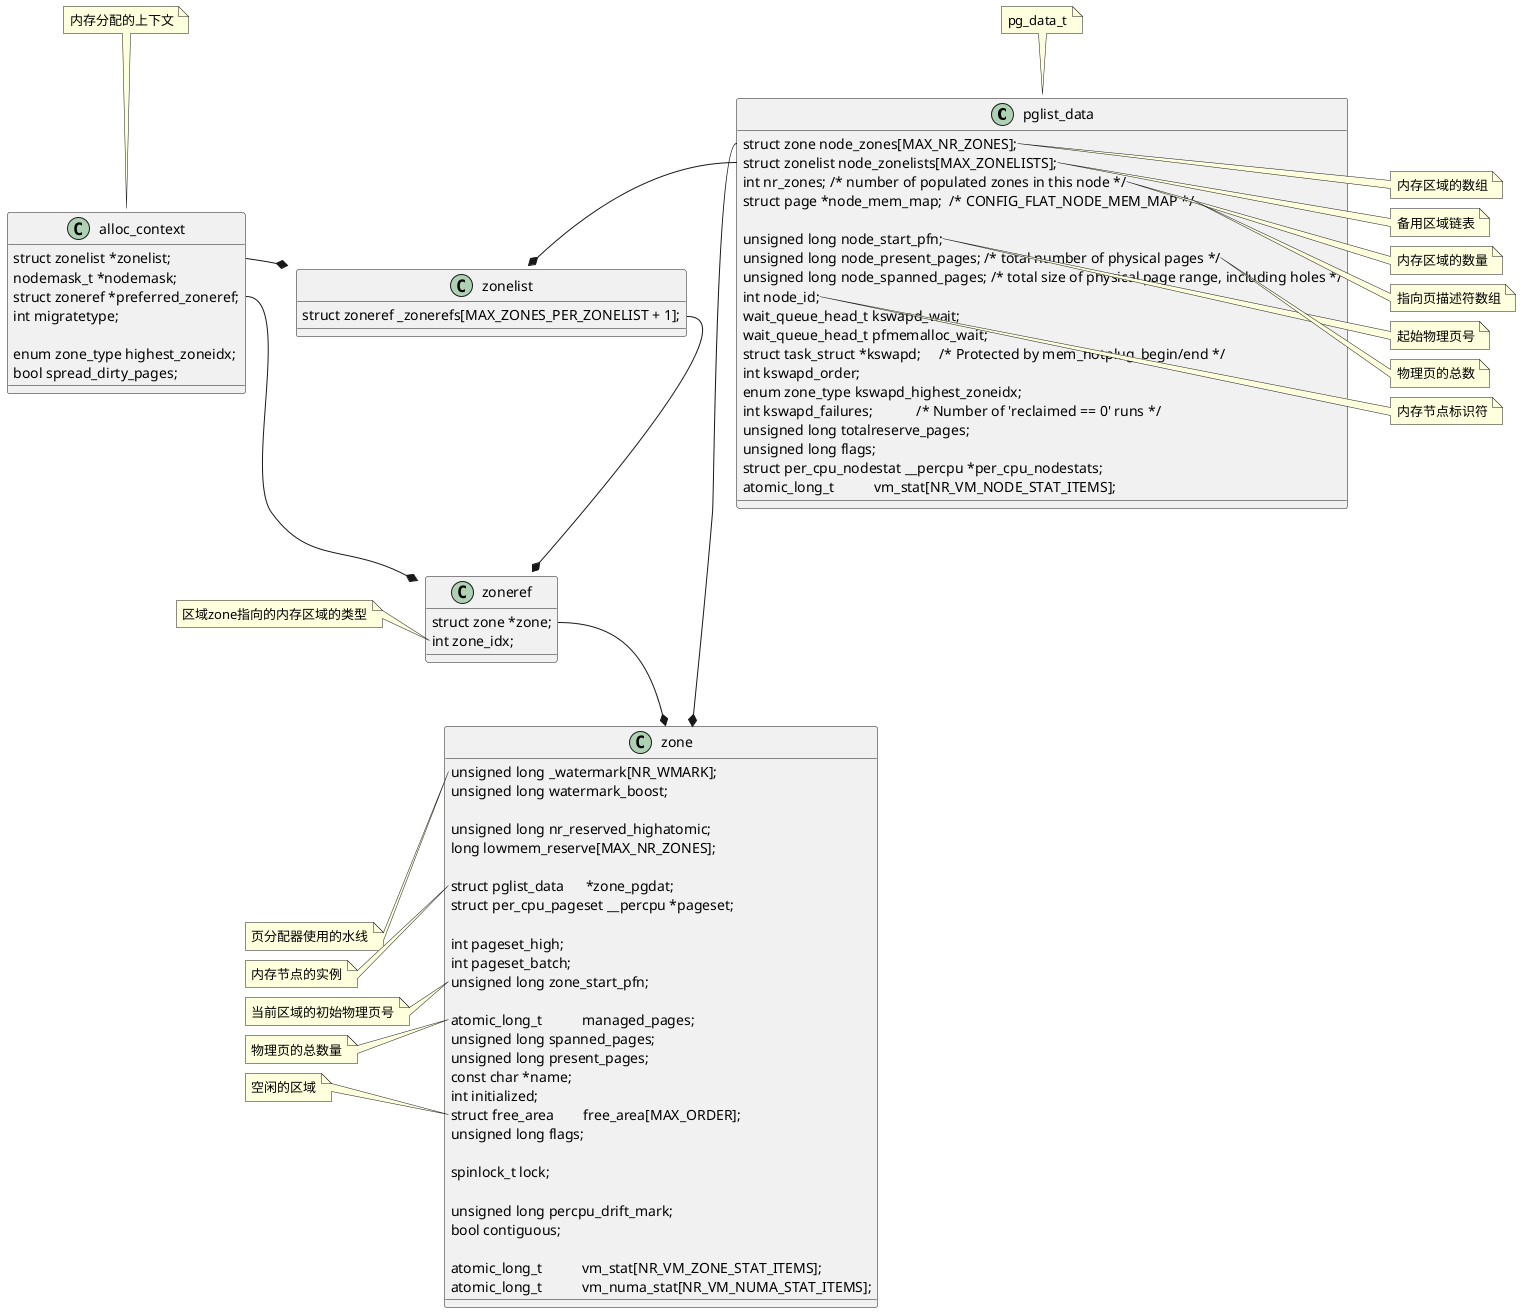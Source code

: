@startuml
' left to right direction

class pglist_data {

    struct zone node_zones[MAX_NR_ZONES];
    struct zonelist node_zonelists[MAX_ZONELISTS];
    int nr_zones; /* number of populated zones in this node */
    struct page *node_mem_map;  /* CONFIG_FLAT_NODE_MEM_MAP */
    
    unsigned long node_start_pfn;
    unsigned long node_present_pages; /* total number of physical pages */
    unsigned long node_spanned_pages; /* total size of physical page range, including holes */
    int node_id;
    wait_queue_head_t kswapd_wait;
    wait_queue_head_t pfmemalloc_wait;
    struct task_struct *kswapd;     /* Protected by mem_hotplug_begin/end */
    int kswapd_order;
    enum zone_type kswapd_highest_zoneidx;
    int kswapd_failures;            /* Number of 'reclaimed == 0' runs */
    unsigned long totalreserve_pages;
    unsigned long flags;
    struct per_cpu_nodestat __percpu *per_cpu_nodestats;
    atomic_long_t           vm_stat[NR_VM_NODE_STAT_ITEMS];
}

note top: pg_data_t

note right of pglist_data::node_zones
    内存区域的数组
end note

note right of pglist_data::node_zonelists
    备用区域链表
end note

note right of pglist_data::nr_zones
    内存区域的数量
end note

note right of pglist_data::node_mem_map
    指向页描述符数组
end note

note right of pglist_data::node_start_pfn
    起始物理页号
end note

note right of pglist_data::node_present_pages
    物理页的总数
end note

note right of pglist_data::node_id
    内存节点标识符
end note

class zone {
        unsigned long _watermark[NR_WMARK];
        unsigned long watermark_boost;

        unsigned long nr_reserved_highatomic;
        long lowmem_reserve[MAX_NR_ZONES];

        struct pglist_data      *zone_pgdat;
        struct per_cpu_pageset __percpu *pageset;

        int pageset_high;
        int pageset_batch;
        unsigned long zone_start_pfn;

        atomic_long_t           managed_pages;
        unsigned long spanned_pages;
        unsigned long present_pages;
        const char *name;
        int initialized;
        struct free_area        free_area[MAX_ORDER];
        unsigned long flags;

        spinlock_t lock;

        unsigned long percpu_drift_mark;
        bool contiguous;

        atomic_long_t           vm_stat[NR_VM_ZONE_STAT_ITEMS];
        atomic_long_t           vm_numa_stat[NR_VM_NUMA_STAT_ITEMS];
}

note left of zone::_watermark
    页分配器使用的水线
end note

note left of zone::zone_pgdat
    内存节点的实例
end note

note left of zone::zone_start_pfn
    当前区域的初始物理页号
end note

note left of zone::managed_pages
    物理页的总数量
end note

note left of zone::free_area
    空闲的区域
end note


class zonelist {
    struct zoneref _zonerefs[MAX_ZONES_PER_ZONELIST + 1];
}

class zoneref {
    struct zone *zone;
    int zone_idx;
}

note left of zoneref::zone_idx
    区域zone指向的内存区域的类型
end note


class alloc_context {
    struct zonelist *zonelist;
    nodemask_t *nodemask;
    struct zoneref *preferred_zoneref;
    int migratetype;

    enum zone_type highest_zoneidx;
    bool spread_dirty_pages;
}

note top: 内存分配的上下文



' zone::zone_pgdat --> pglist_data

pglist_data::node_zones --* zone
pglist_data::node_zonelists -left-* zonelist
zonelist::_zonerefs --* zoneref
zoneref::zone --* zone

alloc_context::zonelist -right-* zonelist
alloc_context::preferred_zoneref --* zoneref










